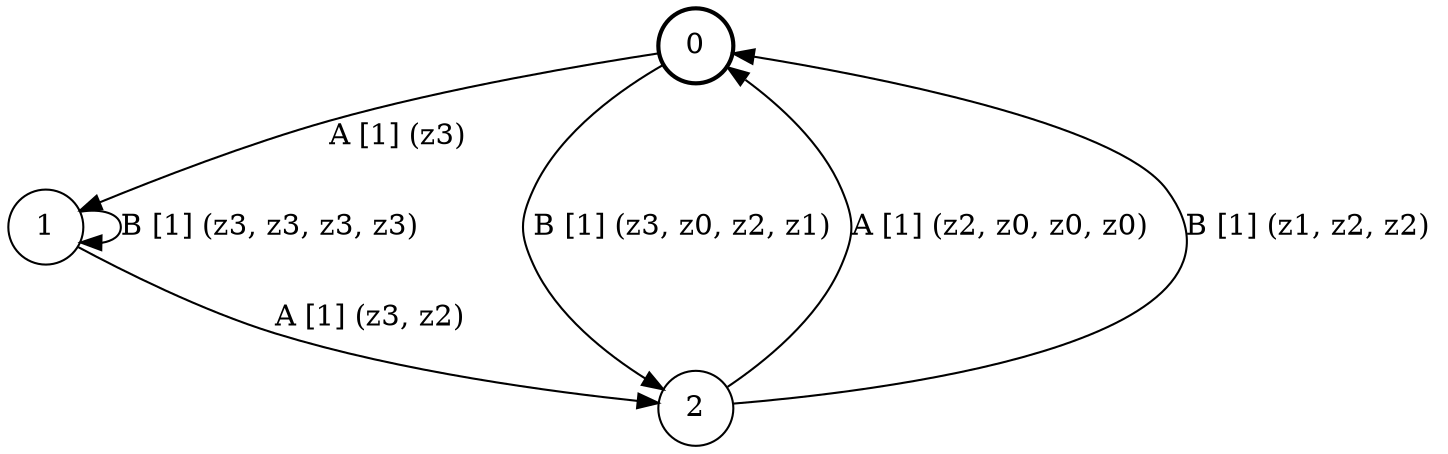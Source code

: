 # generated file, don't try to modify
# command: dot -Tpng <filename> > tree.png
digraph Automaton {
    node [shape = circle];
    0 [style = "bold"];
    0 -> 1 [label = "A [1] (z3) "];
    0 -> 2 [label = "B [1] (z3, z0, z2, z1) "];
    1 -> 2 [label = "A [1] (z3, z2) "];
    1 -> 1 [label = "B [1] (z3, z3, z3, z3) "];
    2 -> 0 [label = "A [1] (z2, z0, z0, z0) "];
    2 -> 0 [label = "B [1] (z1, z2, z2) "];
}
